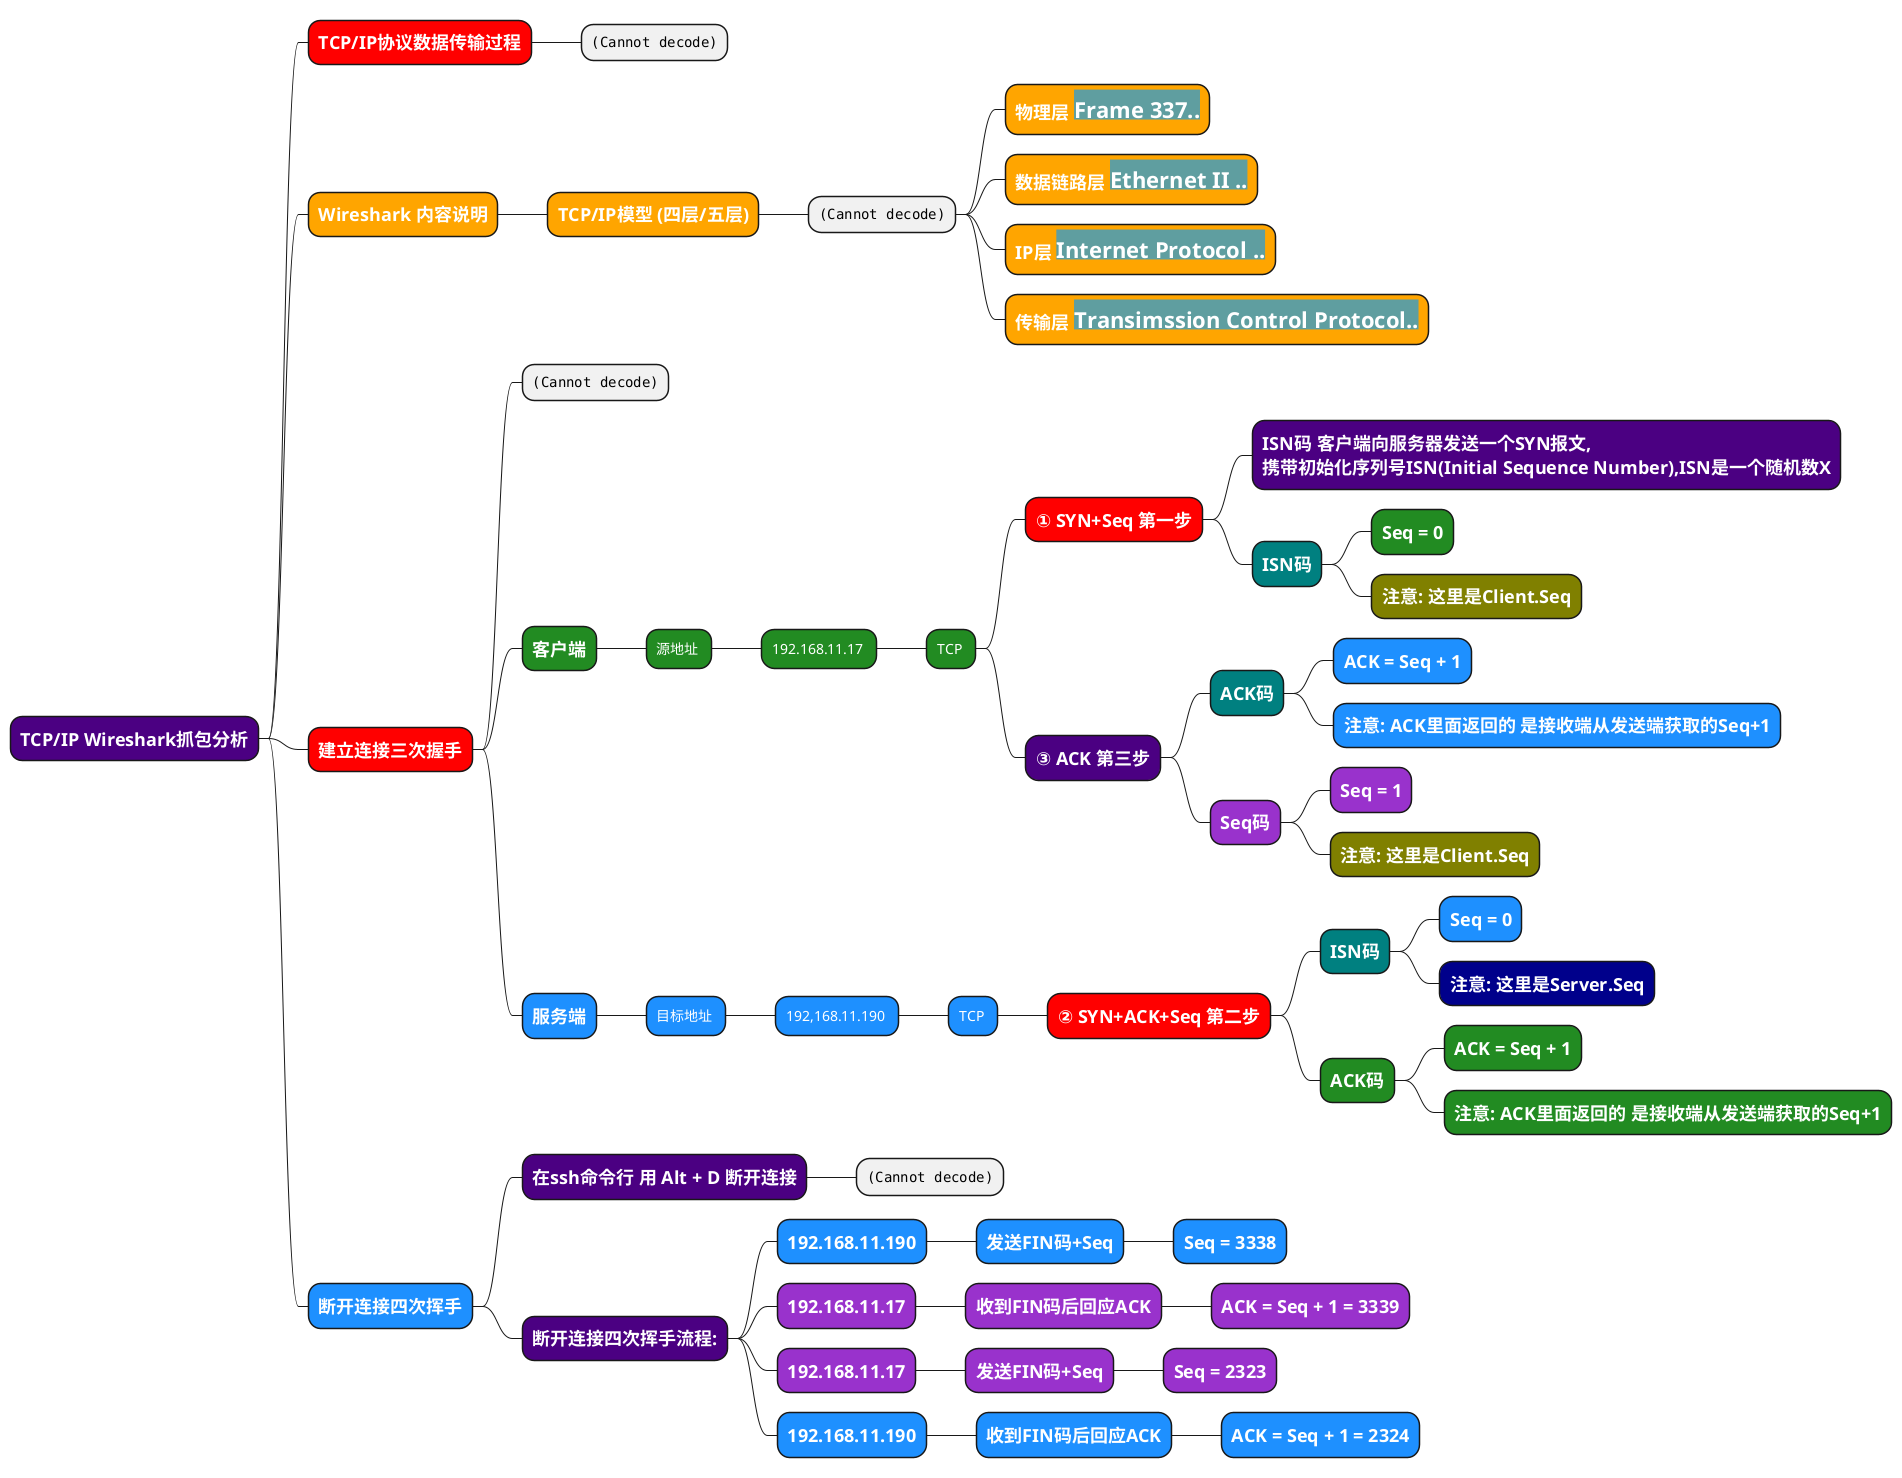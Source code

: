 @@startmindmap
<style>
mindmapDiagram {    
    .red_style{
        BackGroundColor red
        FontColor white
    }
    .indigo_style{
        BackGroundColor Indigo
        FontColor white
    }
    .orange_style{
      BackGroundColor Orange
      FontColor white
    }
    .forestGreen_style{
      BackGroundColor ForestGreen
      FontColor white
    }
    .darkSlateGray_style{
      BackGroundColor DarkSlateGray
      FontColor white
    }
    .lightSkyBlue_style{
      BackGroundColor LightSkyBlue
      FontColor white
    }
    .hotPink_style{
      BackGroundColor HotPink
      FontColor white
    }
    .dodgerBlue_style{
      BackGroundColor DodgerBlue
      FontColor white
    }
    .teal_style{
      BackGroundColor Teal
      FontColor white
    }
    .darkOrchid_style{
      BackGroundColor DarkOrchid
      FontColor white
    }
    .olive_style{
      BackGroundColor Olive
      FontColor white
    }
    .darkBlue_style{
      BackGroundColor DarkBlue
      FontColor white
    }
}
</style>
* = TCP/IP Wireshark抓包分析 <<indigo_style>>
 * = TCP/IP协议数据传输过程 <<red_style>>
  * <img:./img/tpc_handshake_wave.png{scale=0.5}>
 * = Wireshark 内容说明 <<orange_style>>
  * = TCP/IP模型 (四层/五层) <<orange_style>>
   * <img:./img/tcp_wireshark_2.png{scale=1}>
    * = 物理层 <back:cadetblue>Frame 337..</back> <<orange_style>>
    * = 数据链路层 <back:cadetblue>Ethernet II ..</back> <<orange_style>>
    * = IP层 <back:cadetblue>Internet Protocol ..</back> <<orange_style>>
    * = 传输层 <back:cadetblue>Transimssion Control Protocol..</back> <<orange_style>>
 * = 建立连接三次握手 <<red_style>>
  * <img:./img/tcp_wireshark_1.png>
  * = 客户端 <<forestGreen_style>>
   * 源地址 <<forestGreen_style>>
    * 192.168.11.17 <<forestGreen_style>>
     * TCP <<forestGreen_style>>
      * = ① SYN+Seq 第一步 <<red_style>> 
       * = ISN码 客户端向服务器发送一个SYN报文,\n= 携带初始化序列号ISN(Initial Sequence Number),ISN是一个随机数X <<indigo_style>>
       * = ISN码 <<teal_style>>
        * = Seq = 0 <<forestGreen_style>>
        * = 注意: 这里是Client.Seq <<olive_style>>
      * = ③ ACK 第三步 <<indigo_style>>
       * = ACK码 <<teal_style>>
        * = ACK = Seq + 1 <<dodgerBlue_style>>
        * = 注意: ACK里面返回的 是接收端从发送端获取的Seq+1 <<dodgerBlue_style>>
       * = Seq码 <<darkOrchid_style>>
        * = Seq = 1 <<darkOrchid_style>>
        * = 注意: 这里是Client.Seq <<olive_style>>
  * = 服务端 <<dodgerBlue_style>>
   * 目标地址 <<dodgerBlue_style>>
    * 192,168.11.190 <<dodgerBlue_style>>
     * TCP <<dodgerBlue_style>>
      * = ② SYN+ACK+Seq 第二步 <<red_style>>
       * = ISN码 <<teal_style>>
        * = Seq = 0 <<dodgerBlue_style>>
        * = 注意: 这里是Server.Seq <<darkBlue_style>>
       * = ACK码 <<forestGreen_style>>
        * = ACK = Seq + 1 <<forestGreen_style>>
        * = 注意: ACK里面返回的 是接收端从发送端获取的Seq+1 <<forestGreen_style>>
 * = 断开连接四次挥手 <<dodgerBlue_style>>
  * = 在ssh命令行 用 Alt + D 断开连接 <<indigo_style>>
   * <img:./img/tcp_wireshark_3.png>
  * = 断开连接四次挥手流程: <<indigo_style>>
   * = 192.168.11.190 <<dodgerBlue_style>>
    * = 发送FIN码+Seq <<dodgerBlue_style>>
     * = Seq = 3338 <<dodgerBlue_style>>
   * = 192.168.11.17 <<darkOrchid_style>>
    * = 收到FIN码后回应ACK <<darkOrchid_style>>
     * = ACK = Seq + 1 = 3339 <<darkOrchid_style>>
   * = 192.168.11.17 <<darkOrchid_style>>
    * = 发送FIN码+Seq <<darkOrchid_style>>
     * = Seq = 2323 <<darkOrchid_style>>
   * = 192.168.11.190 <<dodgerBlue_style>>
    * = 收到FIN码后回应ACK <<dodgerBlue_style>>
     * = ACK = Seq + 1 = 2324 <<dodgerBlue_style>>
@@endmindmap